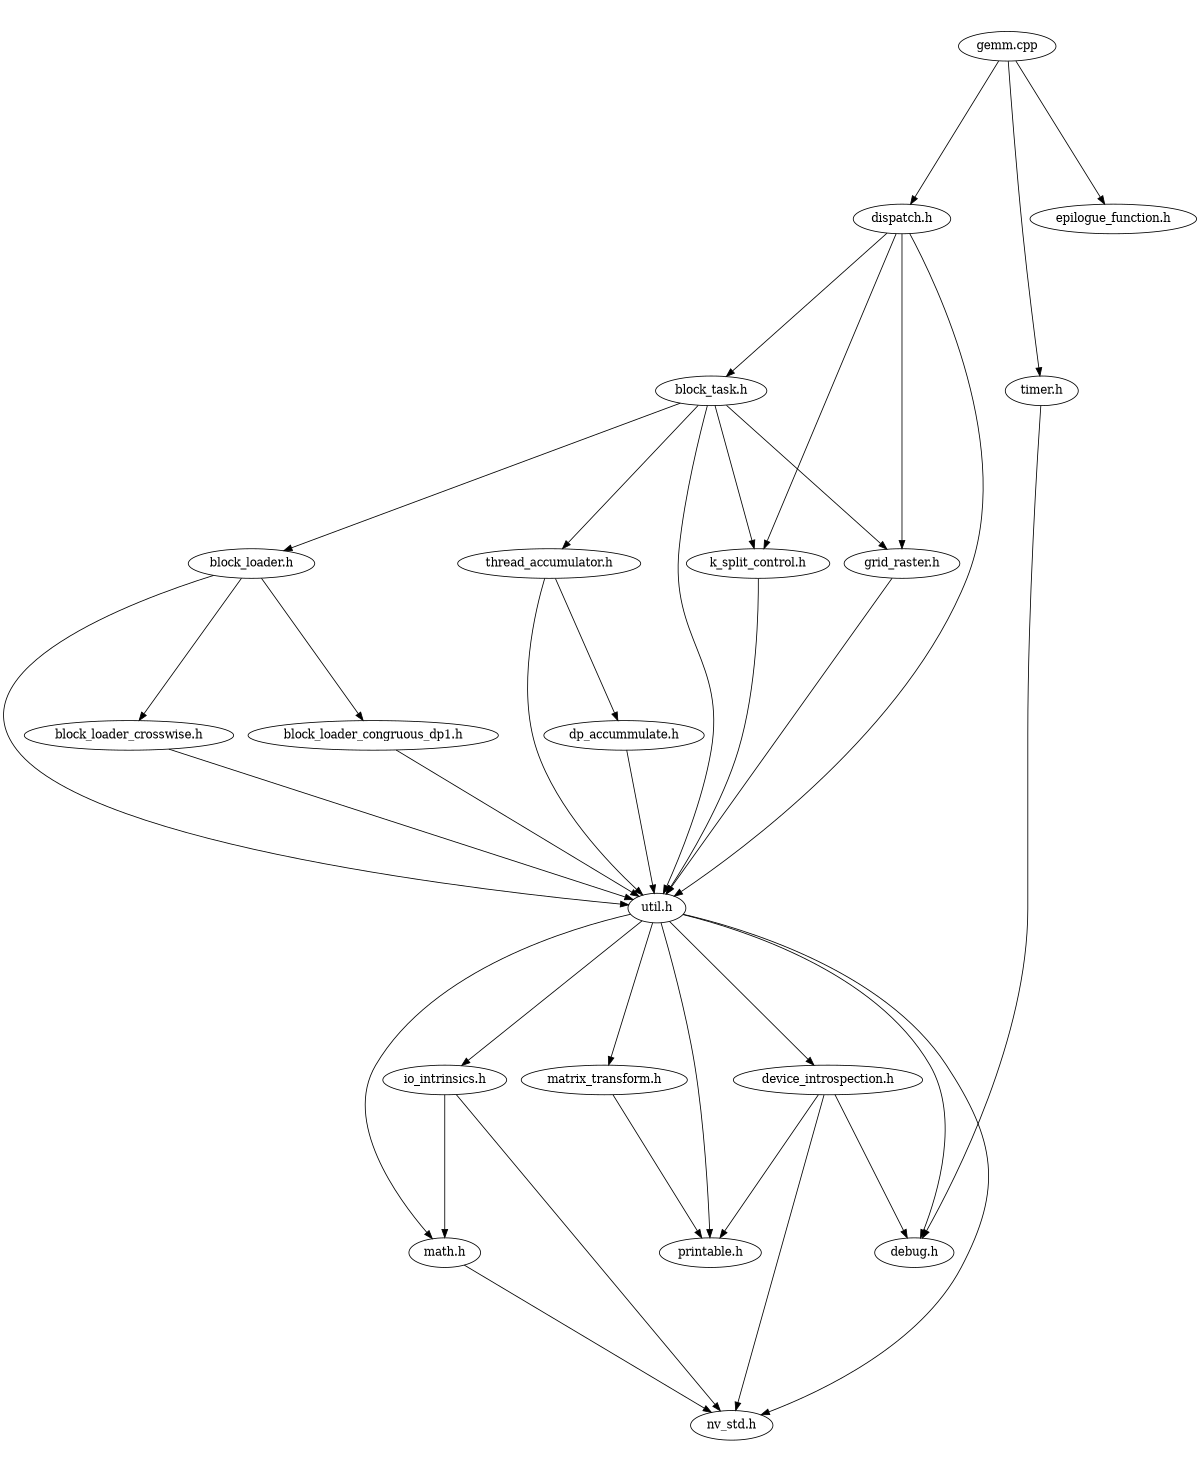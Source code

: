 digraph "source tree" {
    overlap=scale;
    size="8,10";
    ratio="fill";
    fontsize="16";
    fontname="Helvetica";
	clusterrank="local";
	"dispatch.h" -> "util.h"
	"device_introspection.h" -> "printable.h"
	"dispatch.h" -> "k_split_control.h"
	"gemm.cpp" -> "dispatch.h"
	"block_loader_congruous_dp1.h" -> "util.h"
	"dp_accummulate.h" -> "util.h"
	"gemm.cpp" -> "epilogue_function.h"
	"thread_accumulator.h" -> "dp_accummulate.h"
	"device_introspection.h" -> "debug.h"
	"device_introspection.h" -> "nv_std.h"
	"util.h" -> "debug.h"
	"util.h" -> "nv_std.h"
	"math.h" -> "nv_std.h"
	"util.h" -> "io_intrinsics.h"
	"grid_raster.h" -> "util.h"
	"dispatch.h" -> "grid_raster.h"
	"k_split_control.h" -> "util.h"
	"block_loader.h" -> "util.h"
	"block_task.h" -> "grid_raster.h"
	"thread_accumulator.h" -> "util.h"
	"io_intrinsics.h" -> "math.h"
	"io_intrinsics.h" -> "nv_std.h"
	"dispatch.h" -> "block_task.h"
	"block_loader.h" -> "block_loader_crosswise.h"
	"util.h" -> "math.h"
	"timer.h" -> "debug.h"
	"block_loader_crosswise.h" -> "util.h"
	"block_loader.h" -> "block_loader_congruous_dp1.h"
	"block_task.h" -> "block_loader.h"
	"block_task.h" -> "k_split_control.h"
	"util.h" -> "device_introspection.h"
	"matrix_transform.h" -> "printable.h"
	"gemm.cpp" -> "timer.h"
	"block_task.h" -> "util.h"
	"block_task.h" -> "thread_accumulator.h"
	"util.h" -> "matrix_transform.h"
	"util.h" -> "printable.h"
}
